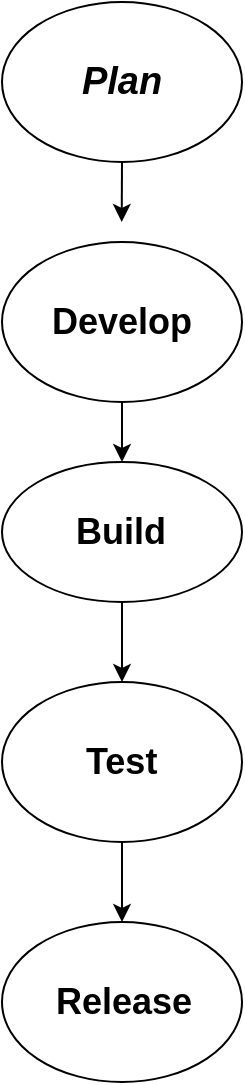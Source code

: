 <mxfile version="28.0.7">
  <diagram name="Page-1" id="gY-8WILyVmRyCMwF4e8z">
    <mxGraphModel dx="1123" dy="644" grid="1" gridSize="10" guides="1" tooltips="1" connect="1" arrows="1" fold="1" page="1" pageScale="1" pageWidth="827" pageHeight="1169" math="0" shadow="0">
      <root>
        <mxCell id="0" />
        <mxCell id="1" parent="0" />
        <mxCell id="3AE8S2q-jYXGuoQNdOLN-5" style="edgeStyle=orthogonalEdgeStyle;rounded=0;orthogonalLoop=1;jettySize=auto;html=1;exitX=0.5;exitY=1;exitDx=0;exitDy=0;" edge="1" parent="1" source="wv4YThMOnLRHRPxny9i_-1">
          <mxGeometry relative="1" as="geometry">
            <mxPoint x="399.857" y="120" as="targetPoint" />
          </mxGeometry>
        </mxCell>
        <mxCell id="wv4YThMOnLRHRPxny9i_-1" value="Plan" style="ellipse;whiteSpace=wrap;html=1;fontStyle=3;fontSize=19;" parent="1" vertex="1">
          <mxGeometry x="340" y="10" width="120" height="80" as="geometry" />
        </mxCell>
        <mxCell id="3AE8S2q-jYXGuoQNdOLN-7" style="edgeStyle=orthogonalEdgeStyle;rounded=0;orthogonalLoop=1;jettySize=auto;html=1;exitX=0.5;exitY=1;exitDx=0;exitDy=0;entryX=0.5;entryY=0;entryDx=0;entryDy=0;" edge="1" parent="1" source="wv4YThMOnLRHRPxny9i_-2" target="wv4YThMOnLRHRPxny9i_-3">
          <mxGeometry relative="1" as="geometry">
            <Array as="points">
              <mxPoint x="400" y="220" />
              <mxPoint x="400" y="220" />
            </Array>
          </mxGeometry>
        </mxCell>
        <mxCell id="wv4YThMOnLRHRPxny9i_-2" value="Develop" style="ellipse;whiteSpace=wrap;html=1;fontSize=18;fontStyle=1" parent="1" vertex="1">
          <mxGeometry x="340" y="130" width="120" height="80" as="geometry" />
        </mxCell>
        <mxCell id="wv4YThMOnLRHRPxny9i_-3" value="&amp;nbsp; &amp;nbsp; &amp;nbsp; &amp;nbsp;Build" style="ellipse;whiteSpace=wrap;html=1;fontStyle=1;fontSize=18;align=left;" parent="1" vertex="1">
          <mxGeometry x="340" y="240" width="120" height="70" as="geometry" />
        </mxCell>
        <mxCell id="wv4YThMOnLRHRPxny9i_-4" value="&amp;nbsp; &amp;nbsp; &amp;nbsp; &amp;nbsp;&amp;nbsp;&lt;b&gt;Test&lt;/b&gt;" style="ellipse;whiteSpace=wrap;html=1;fontSize=18;align=left;" parent="1" vertex="1">
          <mxGeometry x="340" y="350" width="120" height="80" as="geometry" />
        </mxCell>
        <mxCell id="wv4YThMOnLRHRPxny9i_-6" value="&amp;nbsp; &amp;nbsp; &amp;nbsp;Release" style="ellipse;whiteSpace=wrap;html=1;align=left;fontStyle=1;fontSize=18;" parent="1" vertex="1">
          <mxGeometry x="340" y="470" width="120" height="80" as="geometry" />
        </mxCell>
        <mxCell id="3AE8S2q-jYXGuoQNdOLN-12" value="" style="endArrow=classic;html=1;rounded=0;entryX=0.5;entryY=0;entryDx=0;entryDy=0;exitX=0.5;exitY=1;exitDx=0;exitDy=0;" edge="1" parent="1" source="wv4YThMOnLRHRPxny9i_-3" target="wv4YThMOnLRHRPxny9i_-4">
          <mxGeometry width="50" height="50" relative="1" as="geometry">
            <mxPoint x="320" y="280" as="sourcePoint" />
            <mxPoint x="370" y="230" as="targetPoint" />
          </mxGeometry>
        </mxCell>
        <mxCell id="3AE8S2q-jYXGuoQNdOLN-13" value="" style="endArrow=classic;html=1;rounded=0;entryX=0.5;entryY=0;entryDx=0;entryDy=0;exitX=0.5;exitY=1;exitDx=0;exitDy=0;" edge="1" parent="1" source="wv4YThMOnLRHRPxny9i_-4" target="wv4YThMOnLRHRPxny9i_-6">
          <mxGeometry width="50" height="50" relative="1" as="geometry">
            <mxPoint x="400" y="450" as="sourcePoint" />
            <mxPoint x="370" y="230" as="targetPoint" />
          </mxGeometry>
        </mxCell>
      </root>
    </mxGraphModel>
  </diagram>
</mxfile>
